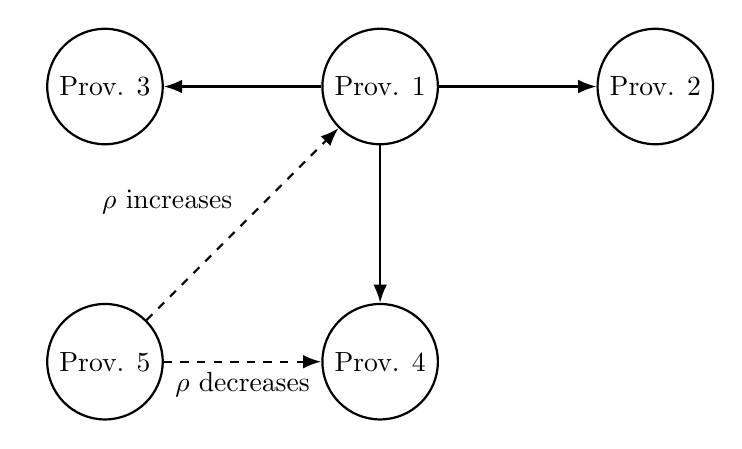 \tikzstyle{var} = [
draw,circle,
minimum size=10pt]

\tikzstyle{agent} = [
draw, circle,
minimum size=10pt]

\begin{tikzpicture}[-{Latex[scale=1]}, thick]

    \node [agent] (one) {Prov. $1$};
    \node [agent, right = 2cm of one] (two) {Prov. $2$};
    \node [agent, left = 2cm of one] (three) {Prov. $3$};
    \node [agent, below = 2cm of one] (four) {Prov. $4$};

    \node [agent, left = 2cm of four] (five) {Prov. $5$};


    \path
    (one) edge (two)
    (one) edge (three)
    (one) edge (four);

    \path
    (five) edge [dashed] node [below] {$\rho$ decreases} (four)
    (five) edge [dashed] node [above left] {$\rho$ increases} (one);

\end{tikzpicture}